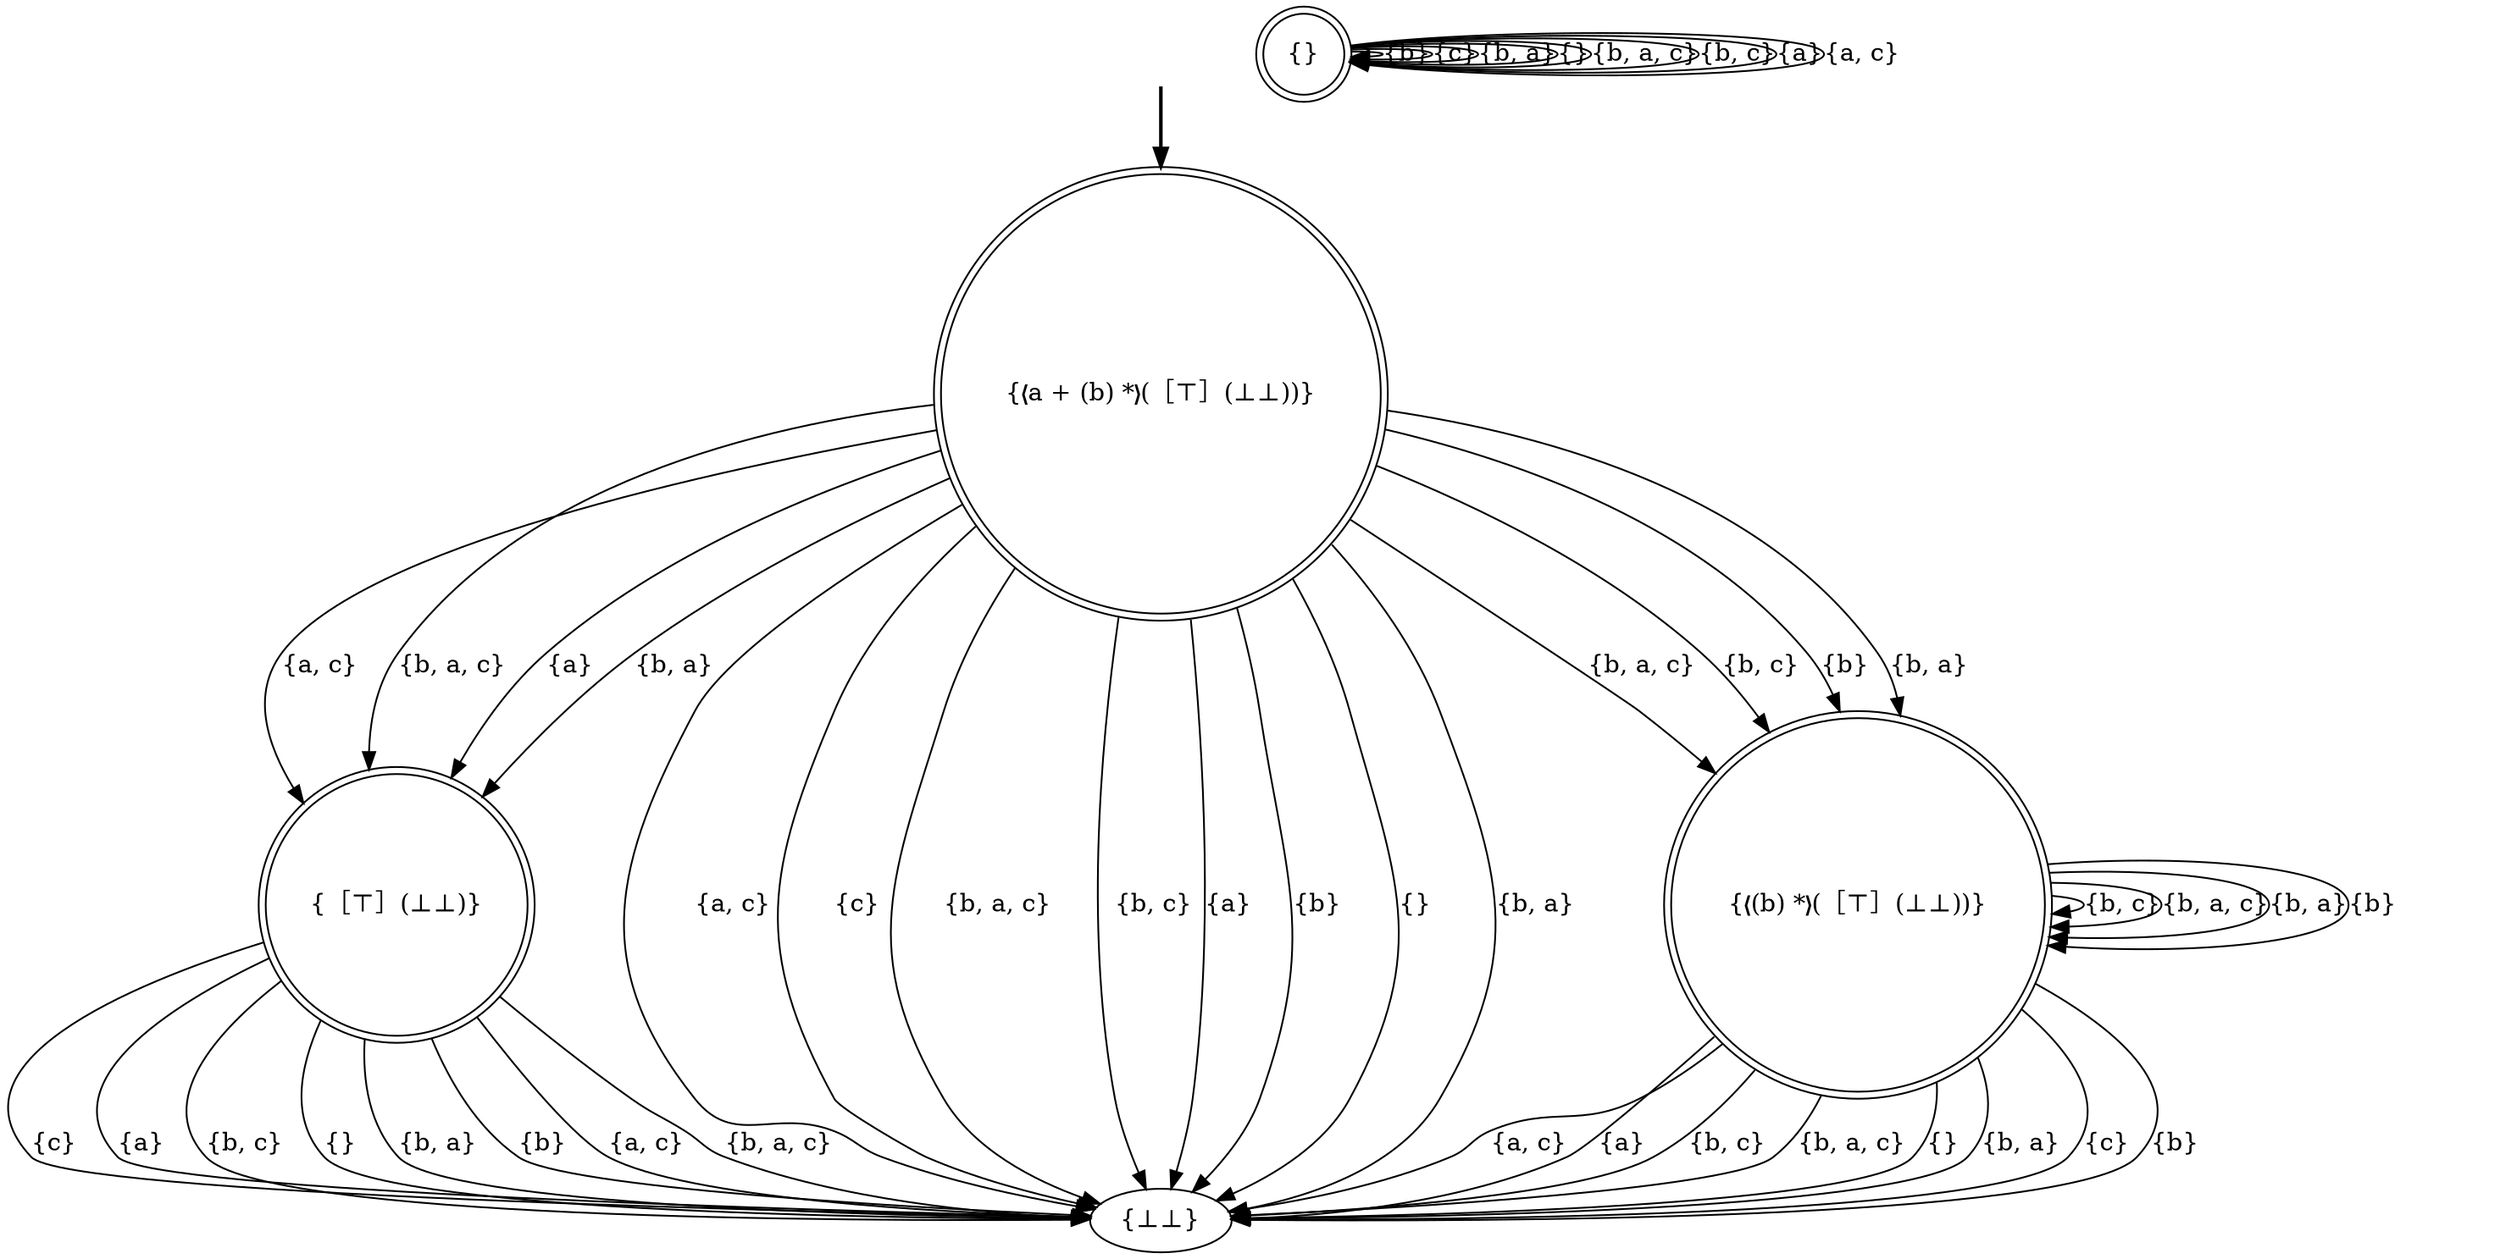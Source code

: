 digraph {
	fake0 [style=invisible]
	"{［⊤］(⊥⊥)}" [shape=doublecircle]
	"{⊥⊥}"
	"{❬a + (b) *❭(［⊤］(⊥⊥))}" [root=true shape=doublecircle]
	"{❬(b) *❭(［⊤］(⊥⊥))}" [shape=doublecircle]
	"{}" [shape=doublecircle]
	fake0 -> "{❬a + (b) *❭(［⊤］(⊥⊥))}" [style=bold]
	"{}" -> "{}" [label="{b}"]
	"{}" -> "{}" [label="{c}"]
	"{［⊤］(⊥⊥)}" -> "{⊥⊥}" [label="{c}"]
	"{}" -> "{}" [label="{b, a}"]
	"{［⊤］(⊥⊥)}" -> "{⊥⊥}" [label="{a}"]
	"{}" -> "{}" [label="{}"]
	"{}" -> "{}" [label="{b, a, c}"]
	"{［⊤］(⊥⊥)}" -> "{⊥⊥}" [label="{b, c}"]
	"{❬(b) *❭(［⊤］(⊥⊥))}" -> "{⊥⊥}" [label="{a, c}"]
	"{❬a + (b) *❭(［⊤］(⊥⊥))}" -> "{⊥⊥}" [label="{a, c}"]
	"{❬a + (b) *❭(［⊤］(⊥⊥))}" -> "{［⊤］(⊥⊥)}" [label="{a, c}"]
	"{}" -> "{}" [label="{b, c}"]
	"{［⊤］(⊥⊥)}" -> "{⊥⊥}" [label="{}"]
	"{❬a + (b) *❭(［⊤］(⊥⊥))}" -> "{⊥⊥}" [label="{c}"]
	"{}" -> "{}" [label="{a}"]
	"{［⊤］(⊥⊥)}" -> "{⊥⊥}" [label="{b, a}"]
	"{❬(b) *❭(［⊤］(⊥⊥))}" -> "{⊥⊥}" [label="{a}"]
	"{［⊤］(⊥⊥)}" -> "{⊥⊥}" [label="{b}"]
	"{❬a + (b) *❭(［⊤］(⊥⊥))}" -> "{❬(b) *❭(［⊤］(⊥⊥))}" [label="{b, a, c}"]
	"{❬a + (b) *❭(［⊤］(⊥⊥))}" -> "{［⊤］(⊥⊥)}" [label="{b, a, c}"]
	"{❬a + (b) *❭(［⊤］(⊥⊥))}" -> "{⊥⊥}" [label="{b, a, c}"]
	"{❬a + (b) *❭(［⊤］(⊥⊥))}" -> "{⊥⊥}" [label="{b, c}"]
	"{❬a + (b) *❭(［⊤］(⊥⊥))}" -> "{❬(b) *❭(［⊤］(⊥⊥))}" [label="{b, c}"]
	"{❬(b) *❭(［⊤］(⊥⊥))}" -> "{⊥⊥}" [label="{b, c}"]
	"{❬(b) *❭(［⊤］(⊥⊥))}" -> "{❬(b) *❭(［⊤］(⊥⊥))}" [label="{b, c}"]
	"{［⊤］(⊥⊥)}" -> "{⊥⊥}" [label="{a, c}"]
	"{}" -> "{}" [label="{a, c}"]
	"{❬(b) *❭(［⊤］(⊥⊥))}" -> "{❬(b) *❭(［⊤］(⊥⊥))}" [label="{b, a, c}"]
	"{❬(b) *❭(［⊤］(⊥⊥))}" -> "{⊥⊥}" [label="{b, a, c}"]
	"{❬(b) *❭(［⊤］(⊥⊥))}" -> "{⊥⊥}" [label="{}"]
	"{❬a + (b) *❭(［⊤］(⊥⊥))}" -> "{⊥⊥}" [label="{a}"]
	"{❬a + (b) *❭(［⊤］(⊥⊥))}" -> "{［⊤］(⊥⊥)}" [label="{a}"]
	"{❬(b) *❭(［⊤］(⊥⊥))}" -> "{❬(b) *❭(［⊤］(⊥⊥))}" [label="{b, a}"]
	"{❬(b) *❭(［⊤］(⊥⊥))}" -> "{⊥⊥}" [label="{b, a}"]
	"{❬a + (b) *❭(［⊤］(⊥⊥))}" -> "{⊥⊥}" [label="{b}"]
	"{❬a + (b) *❭(［⊤］(⊥⊥))}" -> "{❬(b) *❭(［⊤］(⊥⊥))}" [label="{b}"]
	"{❬(b) *❭(［⊤］(⊥⊥))}" -> "{⊥⊥}" [label="{c}"]
	"{❬(b) *❭(［⊤］(⊥⊥))}" -> "{❬(b) *❭(［⊤］(⊥⊥))}" [label="{b}"]
	"{❬(b) *❭(［⊤］(⊥⊥))}" -> "{⊥⊥}" [label="{b}"]
	"{❬a + (b) *❭(［⊤］(⊥⊥))}" -> "{⊥⊥}" [label="{}"]
	"{❬a + (b) *❭(［⊤］(⊥⊥))}" -> "{［⊤］(⊥⊥)}" [label="{b, a}"]
	"{❬a + (b) *❭(［⊤］(⊥⊥))}" -> "{⊥⊥}" [label="{b, a}"]
	"{❬a + (b) *❭(［⊤］(⊥⊥))}" -> "{❬(b) *❭(［⊤］(⊥⊥))}" [label="{b, a}"]
	"{［⊤］(⊥⊥)}" -> "{⊥⊥}" [label="{b, a, c}"]
}
